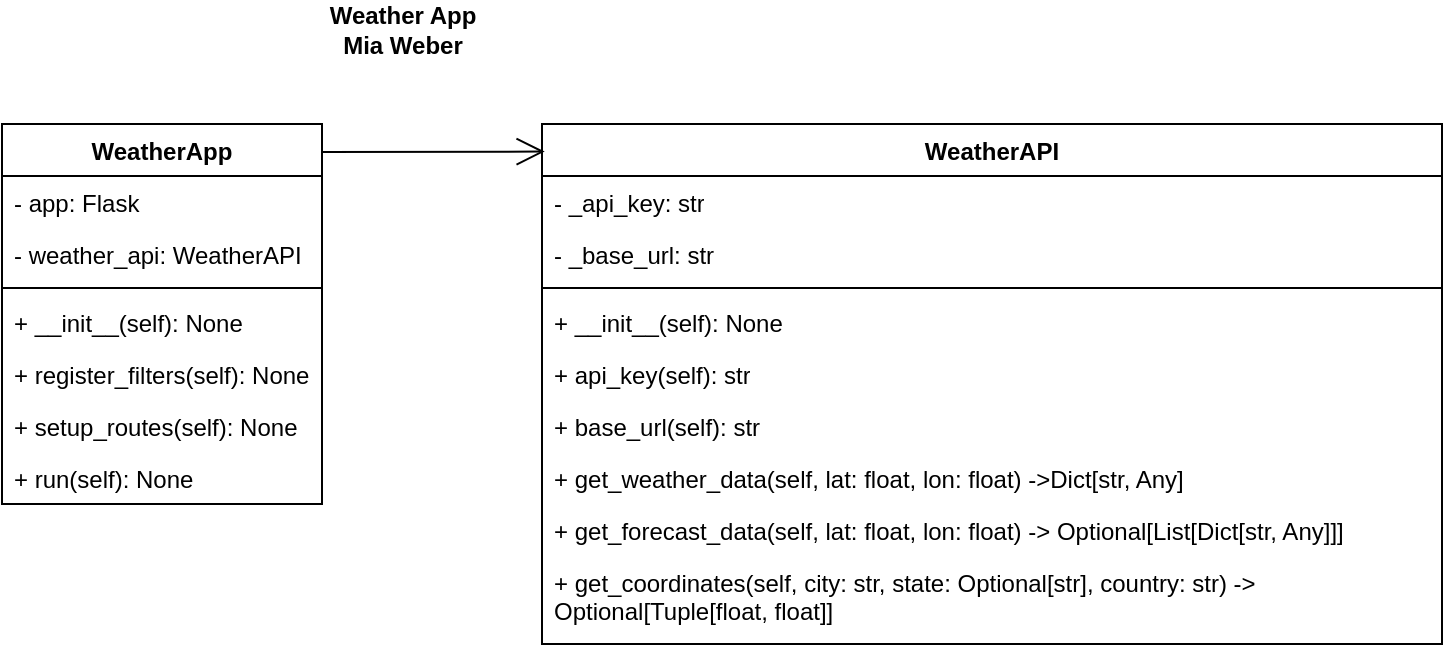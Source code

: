 <mxfile version="23.0.2" type="device">
  <diagram name="Page-1" id="3u7tIE5INnRfiCESUMck">
    <mxGraphModel dx="843" dy="601" grid="1" gridSize="10" guides="1" tooltips="1" connect="1" arrows="1" fold="1" page="1" pageScale="1" pageWidth="850" pageHeight="1100" math="0" shadow="0">
      <root>
        <mxCell id="0" />
        <mxCell id="1" parent="0" />
        <mxCell id="y8TDHdHtJwee0023nizg-1" value="WeatherApp" style="swimlane;fontStyle=1;align=center;verticalAlign=top;childLayout=stackLayout;horizontal=1;startSize=26;horizontalStack=0;resizeParent=1;resizeParentMax=0;resizeLast=0;collapsible=1;marginBottom=0;whiteSpace=wrap;html=1;" vertex="1" parent="1">
          <mxGeometry x="80" y="110" width="160" height="190" as="geometry" />
        </mxCell>
        <mxCell id="y8TDHdHtJwee0023nizg-2" value="- app: Flask" style="text;strokeColor=none;fillColor=none;align=left;verticalAlign=top;spacingLeft=4;spacingRight=4;overflow=hidden;rotatable=0;points=[[0,0.5],[1,0.5]];portConstraint=eastwest;whiteSpace=wrap;html=1;" vertex="1" parent="y8TDHdHtJwee0023nizg-1">
          <mxGeometry y="26" width="160" height="26" as="geometry" />
        </mxCell>
        <mxCell id="y8TDHdHtJwee0023nizg-5" value="- weather_api: WeatherAPI" style="text;strokeColor=none;fillColor=none;align=left;verticalAlign=top;spacingLeft=4;spacingRight=4;overflow=hidden;rotatable=0;points=[[0,0.5],[1,0.5]];portConstraint=eastwest;whiteSpace=wrap;html=1;" vertex="1" parent="y8TDHdHtJwee0023nizg-1">
          <mxGeometry y="52" width="160" height="26" as="geometry" />
        </mxCell>
        <mxCell id="y8TDHdHtJwee0023nizg-3" value="" style="line;strokeWidth=1;fillColor=none;align=left;verticalAlign=middle;spacingTop=-1;spacingLeft=3;spacingRight=3;rotatable=0;labelPosition=right;points=[];portConstraint=eastwest;strokeColor=inherit;" vertex="1" parent="y8TDHdHtJwee0023nizg-1">
          <mxGeometry y="78" width="160" height="8" as="geometry" />
        </mxCell>
        <mxCell id="y8TDHdHtJwee0023nizg-4" value="+ __init__(self): None" style="text;strokeColor=none;fillColor=none;align=left;verticalAlign=top;spacingLeft=4;spacingRight=4;overflow=hidden;rotatable=0;points=[[0,0.5],[1,0.5]];portConstraint=eastwest;whiteSpace=wrap;html=1;" vertex="1" parent="y8TDHdHtJwee0023nizg-1">
          <mxGeometry y="86" width="160" height="26" as="geometry" />
        </mxCell>
        <mxCell id="y8TDHdHtJwee0023nizg-6" value="+ register_filters(self): None" style="text;strokeColor=none;fillColor=none;align=left;verticalAlign=top;spacingLeft=4;spacingRight=4;overflow=hidden;rotatable=0;points=[[0,0.5],[1,0.5]];portConstraint=eastwest;whiteSpace=wrap;html=1;" vertex="1" parent="y8TDHdHtJwee0023nizg-1">
          <mxGeometry y="112" width="160" height="26" as="geometry" />
        </mxCell>
        <mxCell id="y8TDHdHtJwee0023nizg-7" value="+ setup_routes(self): None" style="text;strokeColor=none;fillColor=none;align=left;verticalAlign=top;spacingLeft=4;spacingRight=4;overflow=hidden;rotatable=0;points=[[0,0.5],[1,0.5]];portConstraint=eastwest;whiteSpace=wrap;html=1;" vertex="1" parent="y8TDHdHtJwee0023nizg-1">
          <mxGeometry y="138" width="160" height="26" as="geometry" />
        </mxCell>
        <mxCell id="y8TDHdHtJwee0023nizg-8" value="+ run(self): None" style="text;strokeColor=none;fillColor=none;align=left;verticalAlign=top;spacingLeft=4;spacingRight=4;overflow=hidden;rotatable=0;points=[[0,0.5],[1,0.5]];portConstraint=eastwest;whiteSpace=wrap;html=1;" vertex="1" parent="y8TDHdHtJwee0023nizg-1">
          <mxGeometry y="164" width="160" height="26" as="geometry" />
        </mxCell>
        <mxCell id="y8TDHdHtJwee0023nizg-9" value="WeatherAPI" style="swimlane;fontStyle=1;align=center;verticalAlign=top;childLayout=stackLayout;horizontal=1;startSize=26;horizontalStack=0;resizeParent=1;resizeParentMax=0;resizeLast=0;collapsible=1;marginBottom=0;whiteSpace=wrap;html=1;" vertex="1" parent="1">
          <mxGeometry x="350" y="110" width="450" height="260" as="geometry" />
        </mxCell>
        <mxCell id="y8TDHdHtJwee0023nizg-10" value="- _api_key: str" style="text;strokeColor=none;fillColor=none;align=left;verticalAlign=top;spacingLeft=4;spacingRight=4;overflow=hidden;rotatable=0;points=[[0,0.5],[1,0.5]];portConstraint=eastwest;whiteSpace=wrap;html=1;" vertex="1" parent="y8TDHdHtJwee0023nizg-9">
          <mxGeometry y="26" width="450" height="26" as="geometry" />
        </mxCell>
        <mxCell id="y8TDHdHtJwee0023nizg-13" value="- _base_url: str" style="text;strokeColor=none;fillColor=none;align=left;verticalAlign=top;spacingLeft=4;spacingRight=4;overflow=hidden;rotatable=0;points=[[0,0.5],[1,0.5]];portConstraint=eastwest;whiteSpace=wrap;html=1;" vertex="1" parent="y8TDHdHtJwee0023nizg-9">
          <mxGeometry y="52" width="450" height="26" as="geometry" />
        </mxCell>
        <mxCell id="y8TDHdHtJwee0023nizg-11" value="" style="line;strokeWidth=1;fillColor=none;align=left;verticalAlign=middle;spacingTop=-1;spacingLeft=3;spacingRight=3;rotatable=0;labelPosition=right;points=[];portConstraint=eastwest;strokeColor=inherit;" vertex="1" parent="y8TDHdHtJwee0023nizg-9">
          <mxGeometry y="78" width="450" height="8" as="geometry" />
        </mxCell>
        <mxCell id="y8TDHdHtJwee0023nizg-14" value="+ __init__(self): None" style="text;strokeColor=none;fillColor=none;align=left;verticalAlign=top;spacingLeft=4;spacingRight=4;overflow=hidden;rotatable=0;points=[[0,0.5],[1,0.5]];portConstraint=eastwest;whiteSpace=wrap;html=1;" vertex="1" parent="y8TDHdHtJwee0023nizg-9">
          <mxGeometry y="86" width="450" height="26" as="geometry" />
        </mxCell>
        <mxCell id="y8TDHdHtJwee0023nizg-12" value="+ api_key(self): str" style="text;strokeColor=none;fillColor=none;align=left;verticalAlign=top;spacingLeft=4;spacingRight=4;overflow=hidden;rotatable=0;points=[[0,0.5],[1,0.5]];portConstraint=eastwest;whiteSpace=wrap;html=1;" vertex="1" parent="y8TDHdHtJwee0023nizg-9">
          <mxGeometry y="112" width="450" height="26" as="geometry" />
        </mxCell>
        <mxCell id="y8TDHdHtJwee0023nizg-18" value="+ base_url(self): str" style="text;strokeColor=none;fillColor=none;align=left;verticalAlign=top;spacingLeft=4;spacingRight=4;overflow=hidden;rotatable=0;points=[[0,0.5],[1,0.5]];portConstraint=eastwest;whiteSpace=wrap;html=1;" vertex="1" parent="y8TDHdHtJwee0023nizg-9">
          <mxGeometry y="138" width="450" height="26" as="geometry" />
        </mxCell>
        <mxCell id="y8TDHdHtJwee0023nizg-15" value="+ get_weather_data(self, lat: float, lon: float) -&amp;gt;Dict[str, Any]" style="text;strokeColor=none;fillColor=none;align=left;verticalAlign=top;spacingLeft=4;spacingRight=4;overflow=hidden;rotatable=0;points=[[0,0.5],[1,0.5]];portConstraint=eastwest;whiteSpace=wrap;html=1;" vertex="1" parent="y8TDHdHtJwee0023nizg-9">
          <mxGeometry y="164" width="450" height="26" as="geometry" />
        </mxCell>
        <mxCell id="y8TDHdHtJwee0023nizg-19" value="+ get_forecast_data(self, lat: float, lon: float) -&amp;gt; Optional[List[Dict[str, Any]]]" style="text;strokeColor=none;fillColor=none;align=left;verticalAlign=top;spacingLeft=4;spacingRight=4;overflow=hidden;rotatable=0;points=[[0,0.5],[1,0.5]];portConstraint=eastwest;whiteSpace=wrap;html=1;" vertex="1" parent="y8TDHdHtJwee0023nizg-9">
          <mxGeometry y="190" width="450" height="26" as="geometry" />
        </mxCell>
        <mxCell id="y8TDHdHtJwee0023nizg-20" value="+ get_coordinates(self, city: str, state: Optional[str], country: str) -&amp;gt; Optional[Tuple[float, float]]" style="text;strokeColor=none;fillColor=none;align=left;verticalAlign=top;spacingLeft=4;spacingRight=4;overflow=hidden;rotatable=0;points=[[0,0.5],[1,0.5]];portConstraint=eastwest;whiteSpace=wrap;html=1;" vertex="1" parent="y8TDHdHtJwee0023nizg-9">
          <mxGeometry y="216" width="450" height="44" as="geometry" />
        </mxCell>
        <mxCell id="y8TDHdHtJwee0023nizg-23" value="" style="endArrow=open;endFill=1;endSize=12;html=1;rounded=0;entryX=0.003;entryY=0.053;entryDx=0;entryDy=0;entryPerimeter=0;" edge="1" parent="1" target="y8TDHdHtJwee0023nizg-9">
          <mxGeometry width="160" relative="1" as="geometry">
            <mxPoint x="240" y="124" as="sourcePoint" />
            <mxPoint x="380" y="400" as="targetPoint" />
          </mxGeometry>
        </mxCell>
        <mxCell id="y8TDHdHtJwee0023nizg-24" value="Weather App&lt;br&gt;Mia Weber" style="text;align=center;fontStyle=1;verticalAlign=middle;spacingLeft=3;spacingRight=3;strokeColor=none;rotatable=0;points=[[0,0.5],[1,0.5]];portConstraint=eastwest;html=1;" vertex="1" parent="1">
          <mxGeometry x="240" y="50" width="80" height="26" as="geometry" />
        </mxCell>
      </root>
    </mxGraphModel>
  </diagram>
</mxfile>

